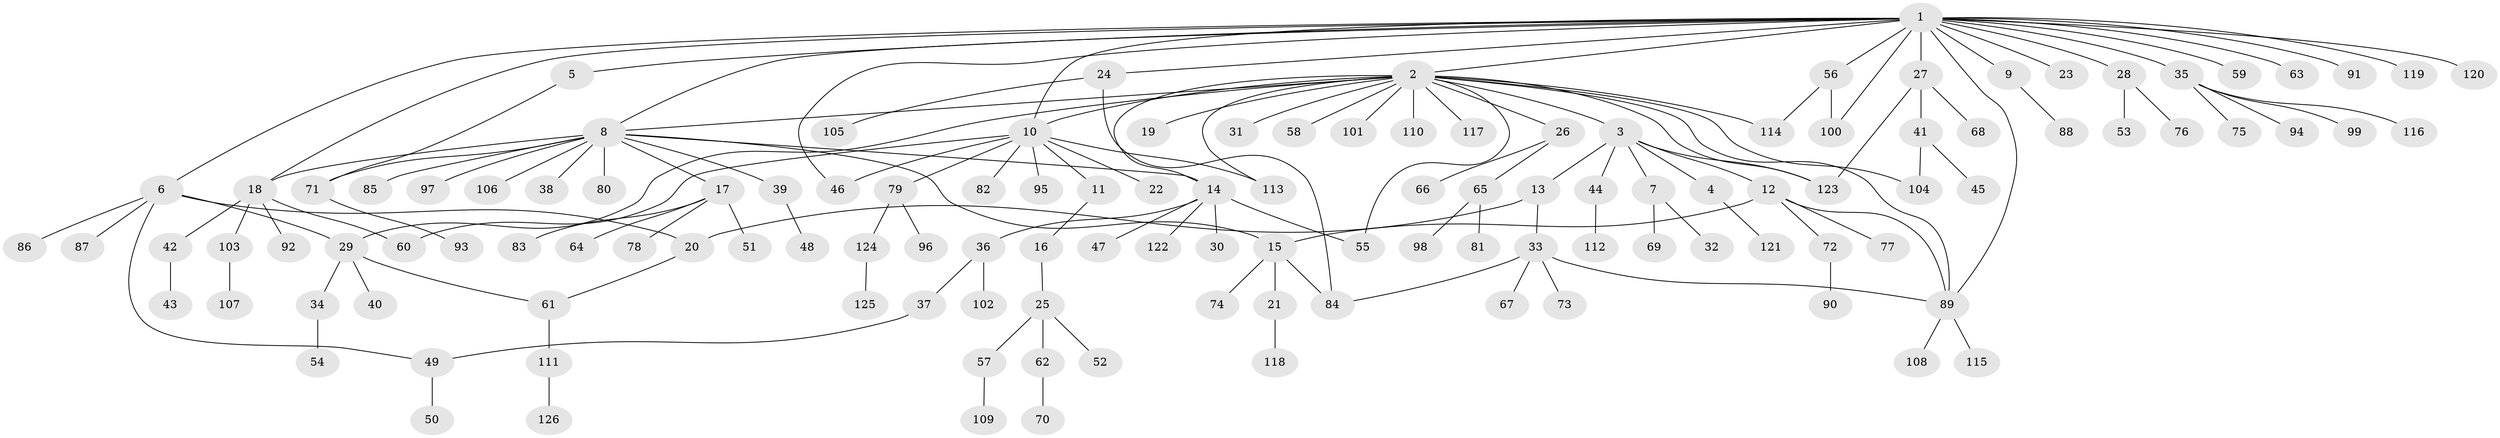 // Generated by graph-tools (version 1.1) at 2025/14/03/09/25 04:14:44]
// undirected, 126 vertices, 149 edges
graph export_dot {
graph [start="1"]
  node [color=gray90,style=filled];
  1;
  2;
  3;
  4;
  5;
  6;
  7;
  8;
  9;
  10;
  11;
  12;
  13;
  14;
  15;
  16;
  17;
  18;
  19;
  20;
  21;
  22;
  23;
  24;
  25;
  26;
  27;
  28;
  29;
  30;
  31;
  32;
  33;
  34;
  35;
  36;
  37;
  38;
  39;
  40;
  41;
  42;
  43;
  44;
  45;
  46;
  47;
  48;
  49;
  50;
  51;
  52;
  53;
  54;
  55;
  56;
  57;
  58;
  59;
  60;
  61;
  62;
  63;
  64;
  65;
  66;
  67;
  68;
  69;
  70;
  71;
  72;
  73;
  74;
  75;
  76;
  77;
  78;
  79;
  80;
  81;
  82;
  83;
  84;
  85;
  86;
  87;
  88;
  89;
  90;
  91;
  92;
  93;
  94;
  95;
  96;
  97;
  98;
  99;
  100;
  101;
  102;
  103;
  104;
  105;
  106;
  107;
  108;
  109;
  110;
  111;
  112;
  113;
  114;
  115;
  116;
  117;
  118;
  119;
  120;
  121;
  122;
  123;
  124;
  125;
  126;
  1 -- 2;
  1 -- 5;
  1 -- 6;
  1 -- 8;
  1 -- 9;
  1 -- 10;
  1 -- 18;
  1 -- 23;
  1 -- 24;
  1 -- 27;
  1 -- 28;
  1 -- 35;
  1 -- 46;
  1 -- 56;
  1 -- 59;
  1 -- 63;
  1 -- 89;
  1 -- 91;
  1 -- 100;
  1 -- 119;
  1 -- 120;
  2 -- 3;
  2 -- 8;
  2 -- 10;
  2 -- 14;
  2 -- 19;
  2 -- 26;
  2 -- 29;
  2 -- 31;
  2 -- 55;
  2 -- 58;
  2 -- 89;
  2 -- 101;
  2 -- 104;
  2 -- 110;
  2 -- 113;
  2 -- 114;
  2 -- 117;
  2 -- 123;
  3 -- 4;
  3 -- 7;
  3 -- 12;
  3 -- 13;
  3 -- 44;
  3 -- 123;
  4 -- 121;
  5 -- 71;
  6 -- 20;
  6 -- 29;
  6 -- 49;
  6 -- 86;
  6 -- 87;
  7 -- 32;
  7 -- 69;
  8 -- 14;
  8 -- 15;
  8 -- 17;
  8 -- 18;
  8 -- 38;
  8 -- 39;
  8 -- 71;
  8 -- 80;
  8 -- 85;
  8 -- 97;
  8 -- 106;
  9 -- 88;
  10 -- 11;
  10 -- 22;
  10 -- 46;
  10 -- 60;
  10 -- 79;
  10 -- 82;
  10 -- 95;
  10 -- 113;
  11 -- 16;
  12 -- 15;
  12 -- 72;
  12 -- 77;
  12 -- 89;
  13 -- 20;
  13 -- 33;
  14 -- 30;
  14 -- 36;
  14 -- 47;
  14 -- 55;
  14 -- 122;
  15 -- 21;
  15 -- 74;
  15 -- 84;
  16 -- 25;
  17 -- 51;
  17 -- 64;
  17 -- 78;
  17 -- 83;
  18 -- 42;
  18 -- 60;
  18 -- 92;
  18 -- 103;
  20 -- 61;
  21 -- 118;
  24 -- 84;
  24 -- 105;
  25 -- 52;
  25 -- 57;
  25 -- 62;
  26 -- 65;
  26 -- 66;
  27 -- 41;
  27 -- 68;
  27 -- 123;
  28 -- 53;
  28 -- 76;
  29 -- 34;
  29 -- 40;
  29 -- 61;
  33 -- 67;
  33 -- 73;
  33 -- 84;
  33 -- 89;
  34 -- 54;
  35 -- 75;
  35 -- 94;
  35 -- 99;
  35 -- 116;
  36 -- 37;
  36 -- 102;
  37 -- 49;
  39 -- 48;
  41 -- 45;
  41 -- 104;
  42 -- 43;
  44 -- 112;
  49 -- 50;
  56 -- 100;
  56 -- 114;
  57 -- 109;
  61 -- 111;
  62 -- 70;
  65 -- 81;
  65 -- 98;
  71 -- 93;
  72 -- 90;
  79 -- 96;
  79 -- 124;
  89 -- 108;
  89 -- 115;
  103 -- 107;
  111 -- 126;
  124 -- 125;
}
